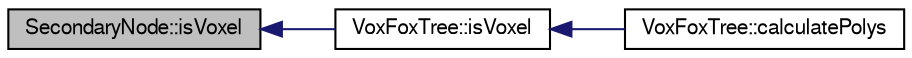 digraph "SecondaryNode::isVoxel"
{
  edge [fontname="FreeSans",fontsize="10",labelfontname="FreeSans",labelfontsize="10"];
  node [fontname="FreeSans",fontsize="10",shape=record];
  rankdir="LR";
  Node1 [label="SecondaryNode::isVoxel",height=0.2,width=0.4,color="black", fillcolor="grey75", style="filled", fontcolor="black"];
  Node1 -> Node2 [dir="back",color="midnightblue",fontsize="10",style="solid",fontname="FreeSans"];
  Node2 [label="VoxFoxTree::isVoxel",height=0.2,width=0.4,color="black", fillcolor="white", style="filled",URL="$class_vox_fox_tree.html#af6d2d695e0314fa3fbe697d31ce7952b",tooltip="isVoxel checks if a Voxel is present within the VoxFoxTree at _position "];
  Node2 -> Node3 [dir="back",color="midnightblue",fontsize="10",style="solid",fontname="FreeSans"];
  Node3 [label="VoxFoxTree::calculatePolys",height=0.2,width=0.4,color="black", fillcolor="white", style="filled",URL="$class_vox_fox_tree.html#ad823b4ae4d9911dd6b9aec774337664b",tooltip="calculatePolys This function calculates m_vertexes, m_normals and m_texturecoords for OpenGL use from..."];
}
